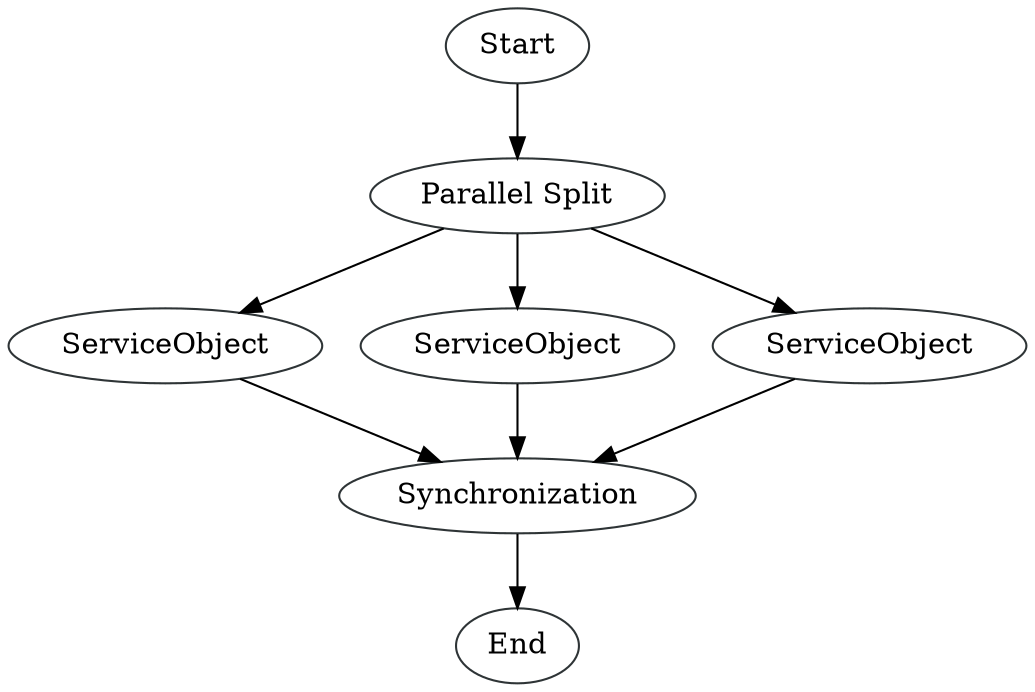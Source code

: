 digraph ParallelSplitSynchronization {
node1 [label="Start", color="#2e3436"]
node3 [label="Parallel Split", color="#2e3436"]
node4 [label="ServiceObject", color="#2e3436"]
node5 [label="Synchronization", color="#2e3436"]
node2 [label="End", color="#2e3436"]
node6 [label="ServiceObject", color="#2e3436"]
node7 [label="ServiceObject", color="#2e3436"]

node1 -> node3
node3 -> node4
node3 -> node6
node3 -> node7
node4 -> node5
node5 -> node2
node6 -> node5
node7 -> node5
}
